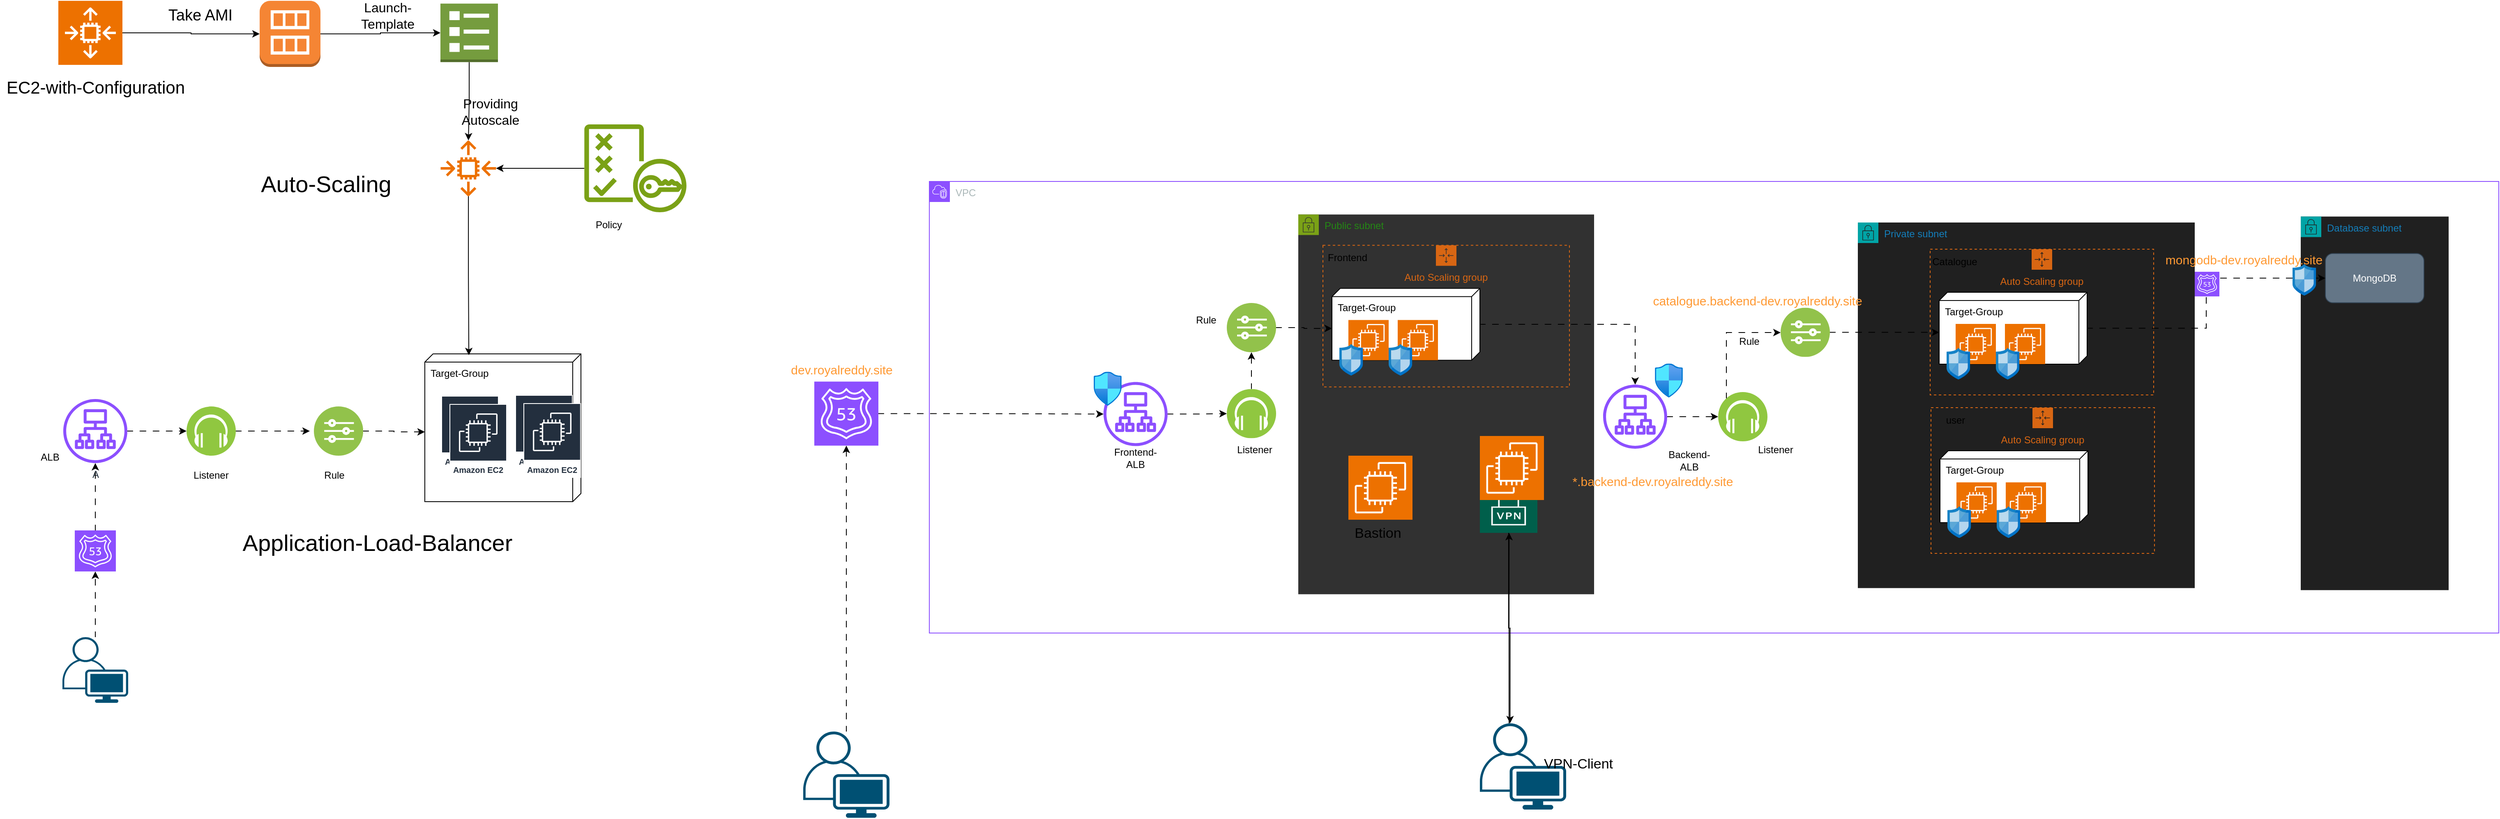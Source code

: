<mxfile version="26.0.4">
  <diagram name="Page-1" id="gJzNKClEKYODoCD2Kje8">
    <mxGraphModel dx="5260" dy="1597" grid="1" gridSize="10" guides="1" tooltips="1" connect="1" arrows="1" fold="1" page="1" pageScale="1" pageWidth="850" pageHeight="1100" math="0" shadow="0">
      <root>
        <mxCell id="0" />
        <mxCell id="1" parent="0" />
        <mxCell id="RL5C8ATkSytU0IPgAak6-1" value="VPC" style="points=[[0,0],[0.25,0],[0.5,0],[0.75,0],[1,0],[1,0.25],[1,0.5],[1,0.75],[1,1],[0.75,1],[0.5,1],[0.25,1],[0,1],[0,0.75],[0,0.5],[0,0.25]];outlineConnect=0;gradientColor=none;html=1;whiteSpace=wrap;fontSize=12;fontStyle=0;container=1;pointerEvents=0;collapsible=0;recursiveResize=0;shape=mxgraph.aws4.group;grIcon=mxgraph.aws4.group_vpc2;strokeColor=#8C4FFF;fillColor=default;verticalAlign=top;align=left;spacingLeft=30;fontColor=#AAB7B8;dashed=0;" parent="1" vertex="1">
          <mxGeometry x="100" y="270" width="1910" height="550" as="geometry" />
        </mxCell>
        <mxCell id="RL5C8ATkSytU0IPgAak6-2" value="Public subnet" style="points=[[0,0],[0.25,0],[0.5,0],[0.75,0],[1,0],[1,0.25],[1,0.5],[1,0.75],[1,1],[0.75,1],[0.5,1],[0.25,1],[0,1],[0,0.75],[0,0.5],[0,0.25]];outlineConnect=0;gradientColor=none;html=1;whiteSpace=wrap;fontSize=12;fontStyle=0;container=1;pointerEvents=0;collapsible=0;recursiveResize=0;shape=mxgraph.aws4.group;grIcon=mxgraph.aws4.group_security_group;grStroke=0;strokeColor=#7AA116;fillColor=#313131;verticalAlign=top;align=left;spacingLeft=30;fontColor=#248814;dashed=0;" parent="RL5C8ATkSytU0IPgAak6-1" vertex="1">
          <mxGeometry x="449" y="40.25" width="360" height="462.5" as="geometry" />
        </mxCell>
        <mxCell id="VMDJvc0MZG4Bwt0rEl05-6" value="Auto Scaling group" style="points=[[0,0],[0.25,0],[0.5,0],[0.75,0],[1,0],[1,0.25],[1,0.5],[1,0.75],[1,1],[0.75,1],[0.5,1],[0.25,1],[0,1],[0,0.75],[0,0.5],[0,0.25]];outlineConnect=0;gradientColor=none;html=1;whiteSpace=wrap;fontSize=12;fontStyle=0;container=1;pointerEvents=0;collapsible=0;recursiveResize=0;shape=mxgraph.aws4.groupCenter;grIcon=mxgraph.aws4.group_auto_scaling_group;grStroke=1;strokeColor=#D86613;fillColor=none;verticalAlign=top;align=center;fontColor=#D86613;dashed=1;spacingTop=25;" parent="RL5C8ATkSytU0IPgAak6-2" vertex="1">
          <mxGeometry x="30" y="37.5" width="300" height="172.5" as="geometry" />
        </mxCell>
        <mxCell id="VMDJvc0MZG4Bwt0rEl05-7" value="Target-Group" style="verticalAlign=top;align=left;shape=cube;size=10;direction=south;fontStyle=0;html=1;boundedLbl=1;spacingLeft=5;whiteSpace=wrap;" parent="VMDJvc0MZG4Bwt0rEl05-6" vertex="1">
          <mxGeometry x="11" y="52.5" width="180" height="87.5" as="geometry" />
        </mxCell>
        <mxCell id="VMDJvc0MZG4Bwt0rEl05-8" value="" style="sketch=0;points=[[0,0,0],[0.25,0,0],[0.5,0,0],[0.75,0,0],[1,0,0],[0,1,0],[0.25,1,0],[0.5,1,0],[0.75,1,0],[1,1,0],[0,0.25,0],[0,0.5,0],[0,0.75,0],[1,0.25,0],[1,0.5,0],[1,0.75,0]];outlineConnect=0;fontColor=#232F3E;fillColor=#ED7100;strokeColor=#ffffff;dashed=0;verticalLabelPosition=bottom;verticalAlign=top;align=center;html=1;fontSize=12;fontStyle=0;aspect=fixed;shape=mxgraph.aws4.resourceIcon;resIcon=mxgraph.aws4.ec2;" parent="VMDJvc0MZG4Bwt0rEl05-6" vertex="1">
          <mxGeometry x="31" y="91" width="49" height="49" as="geometry" />
        </mxCell>
        <mxCell id="VMDJvc0MZG4Bwt0rEl05-9" value="" style="sketch=0;points=[[0,0,0],[0.25,0,0],[0.5,0,0],[0.75,0,0],[1,0,0],[0,1,0],[0.25,1,0],[0.5,1,0],[0.75,1,0],[1,1,0],[0,0.25,0],[0,0.5,0],[0,0.75,0],[1,0.25,0],[1,0.5,0],[1,0.75,0]];outlineConnect=0;fontColor=#232F3E;fillColor=#ED7100;strokeColor=#ffffff;dashed=0;verticalLabelPosition=bottom;verticalAlign=top;align=center;html=1;fontSize=12;fontStyle=0;aspect=fixed;shape=mxgraph.aws4.resourceIcon;resIcon=mxgraph.aws4.ec2;" parent="VMDJvc0MZG4Bwt0rEl05-6" vertex="1">
          <mxGeometry x="91" y="91" width="49" height="49" as="geometry" />
        </mxCell>
        <mxCell id="VMDJvc0MZG4Bwt0rEl05-10" value="" style="image;sketch=0;aspect=fixed;html=1;points=[];align=center;fontSize=12;image=img/lib/mscae/Network_Security_Groups_Classic.svg;" parent="VMDJvc0MZG4Bwt0rEl05-6" vertex="1">
          <mxGeometry x="20" y="120" width="28.68" height="38.75" as="geometry" />
        </mxCell>
        <mxCell id="VMDJvc0MZG4Bwt0rEl05-11" value="" style="image;sketch=0;aspect=fixed;html=1;points=[];align=center;fontSize=12;image=img/lib/mscae/Network_Security_Groups_Classic.svg;" parent="VMDJvc0MZG4Bwt0rEl05-6" vertex="1">
          <mxGeometry x="80" y="120" width="28.68" height="38.75" as="geometry" />
        </mxCell>
        <mxCell id="VMDJvc0MZG4Bwt0rEl05-12" value="Frontend" style="text;html=1;align=center;verticalAlign=middle;whiteSpace=wrap;rounded=0;" parent="VMDJvc0MZG4Bwt0rEl05-6" vertex="1">
          <mxGeometry width="60" height="30" as="geometry" />
        </mxCell>
        <mxCell id="VMDJvc0MZG4Bwt0rEl05-42" value="" style="sketch=0;points=[[0,0,0],[0.25,0,0],[0.5,0,0],[0.75,0,0],[1,0,0],[0,1,0],[0.25,1,0],[0.5,1,0],[0.75,1,0],[1,1,0],[0,0.25,0],[0,0.5,0],[0,0.75,0],[1,0.25,0],[1,0.5,0],[1,0.75,0]];outlineConnect=0;fontColor=#232F3E;fillColor=#ED7100;strokeColor=#ffffff;dashed=0;verticalLabelPosition=bottom;verticalAlign=top;align=center;html=1;fontSize=12;fontStyle=0;aspect=fixed;shape=mxgraph.aws4.resourceIcon;resIcon=mxgraph.aws4.ec2;" parent="RL5C8ATkSytU0IPgAak6-2" vertex="1">
          <mxGeometry x="61" y="293.75" width="78" height="78" as="geometry" />
        </mxCell>
        <mxCell id="VMDJvc0MZG4Bwt0rEl05-43" value="&lt;font style=&quot;font-size: 17px;&quot;&gt;Bastion&lt;/font&gt;" style="text;html=1;align=center;verticalAlign=middle;whiteSpace=wrap;rounded=0;strokeWidth=7;" parent="RL5C8ATkSytU0IPgAak6-2" vertex="1">
          <mxGeometry x="67" y="373.75" width="60" height="30" as="geometry" />
        </mxCell>
        <mxCell id="VMDJvc0MZG4Bwt0rEl05-46" value="" style="sketch=0;pointerEvents=1;shadow=0;dashed=0;html=1;strokeColor=none;fillColor=#005F4B;labelPosition=center;verticalLabelPosition=bottom;verticalAlign=top;align=center;outlineConnect=0;shape=mxgraph.veeam2.vpn;" parent="RL5C8ATkSytU0IPgAak6-2" vertex="1">
          <mxGeometry x="221" y="329.75" width="70" height="58" as="geometry" />
        </mxCell>
        <mxCell id="VMDJvc0MZG4Bwt0rEl05-47" value="" style="sketch=0;points=[[0,0,0],[0.25,0,0],[0.5,0,0],[0.75,0,0],[1,0,0],[0,1,0],[0.25,1,0],[0.5,1,0],[0.75,1,0],[1,1,0],[0,0.25,0],[0,0.5,0],[0,0.75,0],[1,0.25,0],[1,0.5,0],[1,0.75,0]];outlineConnect=0;fontColor=#232F3E;fillColor=#ED7100;strokeColor=#ffffff;dashed=0;verticalLabelPosition=bottom;verticalAlign=top;align=center;html=1;fontSize=12;fontStyle=0;aspect=fixed;shape=mxgraph.aws4.resourceIcon;resIcon=mxgraph.aws4.ec2;" parent="RL5C8ATkSytU0IPgAak6-2" vertex="1">
          <mxGeometry x="221" y="269.75" width="78" height="78" as="geometry" />
        </mxCell>
        <mxCell id="RL5C8ATkSytU0IPgAak6-4" value="Database&amp;nbsp;&lt;span style=&quot;background-color: transparent; color: light-dark(rgb(20, 126, 186), rgb(69, 160, 212));&quot;&gt;subnet&lt;/span&gt;" style="points=[[0,0],[0.25,0],[0.5,0],[0.75,0],[1,0],[1,0.25],[1,0.5],[1,0.75],[1,1],[0.75,1],[0.5,1],[0.25,1],[0,1],[0,0.75],[0,0.5],[0,0.25]];outlineConnect=0;gradientColor=none;html=1;whiteSpace=wrap;fontSize=12;fontStyle=0;container=1;pointerEvents=0;collapsible=0;recursiveResize=0;shape=mxgraph.aws4.group;grIcon=mxgraph.aws4.group_security_group;grStroke=0;strokeColor=#00A4A6;fillColor=#202020;verticalAlign=top;align=left;spacingLeft=30;fontColor=#147EBA;dashed=0;" parent="RL5C8ATkSytU0IPgAak6-1" vertex="1">
          <mxGeometry x="1669" y="42.75" width="180" height="455" as="geometry" />
        </mxCell>
        <mxCell id="RL5C8ATkSytU0IPgAak6-9" value="MongoDB" style="rounded=1;whiteSpace=wrap;html=1;fillColor=#647687;strokeColor=#314354;fontColor=#ffffff;" parent="RL5C8ATkSytU0IPgAak6-4" vertex="1">
          <mxGeometry x="30" y="45" width="120" height="60" as="geometry" />
        </mxCell>
        <mxCell id="RL5C8ATkSytU0IPgAak6-3" value="Private subnet" style="points=[[0,0],[0.25,0],[0.5,0],[0.75,0],[1,0],[1,0.25],[1,0.5],[1,0.75],[1,1],[0.75,1],[0.5,1],[0.25,1],[0,1],[0,0.75],[0,0.5],[0,0.25]];outlineConnect=0;gradientColor=none;html=1;whiteSpace=wrap;fontSize=12;fontStyle=0;container=1;pointerEvents=0;collapsible=0;recursiveResize=0;shape=mxgraph.aws4.group;grIcon=mxgraph.aws4.group_security_group;grStroke=0;strokeColor=#00A4A6;fillColor=#202020;verticalAlign=top;align=left;spacingLeft=30;fontColor=#147EBA;dashed=0;" parent="RL5C8ATkSytU0IPgAak6-1" vertex="1">
          <mxGeometry x="1130" y="50" width="410" height="445.25" as="geometry" />
        </mxCell>
        <mxCell id="RL5C8ATkSytU0IPgAak6-34" value="Auto Scaling group" style="points=[[0,0],[0.25,0],[0.5,0],[0.75,0],[1,0],[1,0.25],[1,0.5],[1,0.75],[1,1],[0.75,1],[0.5,1],[0.25,1],[0,1],[0,0.75],[0,0.5],[0,0.25]];outlineConnect=0;gradientColor=none;html=1;whiteSpace=wrap;fontSize=12;fontStyle=0;container=1;pointerEvents=0;collapsible=0;recursiveResize=0;shape=mxgraph.aws4.groupCenter;grIcon=mxgraph.aws4.group_auto_scaling_group;grStroke=1;strokeColor=#D86613;fillColor=none;verticalAlign=top;align=center;fontColor=#D86613;dashed=1;spacingTop=25;" parent="RL5C8ATkSytU0IPgAak6-3" vertex="1">
          <mxGeometry x="88" y="32.5" width="272" height="177.5" as="geometry" />
        </mxCell>
        <mxCell id="HGCeehTIU_0JuU_gGq3r-23" value="Target-Group" style="verticalAlign=top;align=left;shape=cube;size=10;direction=south;fontStyle=0;html=1;boundedLbl=1;spacingLeft=5;whiteSpace=wrap;" parent="RL5C8ATkSytU0IPgAak6-34" vertex="1">
          <mxGeometry x="11" y="52.5" width="180" height="87.5" as="geometry" />
        </mxCell>
        <mxCell id="HGCeehTIU_0JuU_gGq3r-26" value="" style="sketch=0;points=[[0,0,0],[0.25,0,0],[0.5,0,0],[0.75,0,0],[1,0,0],[0,1,0],[0.25,1,0],[0.5,1,0],[0.75,1,0],[1,1,0],[0,0.25,0],[0,0.5,0],[0,0.75,0],[1,0.25,0],[1,0.5,0],[1,0.75,0]];outlineConnect=0;fontColor=#232F3E;fillColor=#ED7100;strokeColor=#ffffff;dashed=0;verticalLabelPosition=bottom;verticalAlign=top;align=center;html=1;fontSize=12;fontStyle=0;aspect=fixed;shape=mxgraph.aws4.resourceIcon;resIcon=mxgraph.aws4.ec2;" parent="RL5C8ATkSytU0IPgAak6-34" vertex="1">
          <mxGeometry x="31" y="91" width="49" height="49" as="geometry" />
        </mxCell>
        <mxCell id="HGCeehTIU_0JuU_gGq3r-27" value="" style="sketch=0;points=[[0,0,0],[0.25,0,0],[0.5,0,0],[0.75,0,0],[1,0,0],[0,1,0],[0.25,1,0],[0.5,1,0],[0.75,1,0],[1,1,0],[0,0.25,0],[0,0.5,0],[0,0.75,0],[1,0.25,0],[1,0.5,0],[1,0.75,0]];outlineConnect=0;fontColor=#232F3E;fillColor=#ED7100;strokeColor=#ffffff;dashed=0;verticalLabelPosition=bottom;verticalAlign=top;align=center;html=1;fontSize=12;fontStyle=0;aspect=fixed;shape=mxgraph.aws4.resourceIcon;resIcon=mxgraph.aws4.ec2;" parent="RL5C8ATkSytU0IPgAak6-34" vertex="1">
          <mxGeometry x="91" y="91" width="49" height="49" as="geometry" />
        </mxCell>
        <mxCell id="HGCeehTIU_0JuU_gGq3r-37" value="" style="image;sketch=0;aspect=fixed;html=1;points=[];align=center;fontSize=12;image=img/lib/mscae/Network_Security_Groups_Classic.svg;" parent="RL5C8ATkSytU0IPgAak6-34" vertex="1">
          <mxGeometry x="20" y="120" width="28.68" height="38.75" as="geometry" />
        </mxCell>
        <mxCell id="HGCeehTIU_0JuU_gGq3r-38" value="" style="image;sketch=0;aspect=fixed;html=1;points=[];align=center;fontSize=12;image=img/lib/mscae/Network_Security_Groups_Classic.svg;" parent="RL5C8ATkSytU0IPgAak6-34" vertex="1">
          <mxGeometry x="80" y="120" width="28.68" height="38.75" as="geometry" />
        </mxCell>
        <mxCell id="VMDJvc0MZG4Bwt0rEl05-1" value="Catalogue" style="text;html=1;align=center;verticalAlign=middle;whiteSpace=wrap;rounded=0;" parent="RL5C8ATkSytU0IPgAak6-34" vertex="1">
          <mxGeometry width="60" height="30" as="geometry" />
        </mxCell>
        <mxCell id="HGCeehTIU_0JuU_gGq3r-28" value="" style="image;aspect=fixed;perimeter=ellipsePerimeter;html=1;align=center;shadow=0;dashed=0;fontColor=#4277BB;labelBackgroundColor=default;fontSize=12;spacingTop=3;image=img/lib/ibm/vpc/Rules.svg;" parent="RL5C8ATkSytU0IPgAak6-3" vertex="1">
          <mxGeometry x="-94" y="103.75" width="60" height="60" as="geometry" />
        </mxCell>
        <mxCell id="HGCeehTIU_0JuU_gGq3r-32" value="Rule" style="text;html=1;align=center;verticalAlign=middle;whiteSpace=wrap;rounded=0;" parent="RL5C8ATkSytU0IPgAak6-3" vertex="1">
          <mxGeometry x="-161.75" y="129.75" width="60" height="30" as="geometry" />
        </mxCell>
        <mxCell id="HGCeehTIU_0JuU_gGq3r-36" style="edgeStyle=orthogonalEdgeStyle;rounded=0;orthogonalLoop=1;jettySize=auto;html=1;entryX=0;entryY=0;entryDx=48.75;entryDy=180;entryPerimeter=0;flowAnimation=1;" parent="RL5C8ATkSytU0IPgAak6-3" source="HGCeehTIU_0JuU_gGq3r-28" target="HGCeehTIU_0JuU_gGq3r-23" edge="1">
          <mxGeometry relative="1" as="geometry">
            <mxPoint x="-19" y="133.75" as="targetPoint" />
          </mxGeometry>
        </mxCell>
        <mxCell id="VMDJvc0MZG4Bwt0rEl05-2" value="Backend-ALB" style="text;html=1;align=center;verticalAlign=middle;whiteSpace=wrap;rounded=0;" parent="RL5C8ATkSytU0IPgAak6-3" vertex="1">
          <mxGeometry x="-235" y="275" width="60" height="30" as="geometry" />
        </mxCell>
        <mxCell id="VMDJvc0MZG4Bwt0rEl05-3" value="&lt;font style=&quot;font-size: 15px; color: rgb(255, 153, 51);&quot;&gt;*.backend-dev.royalreddy.site&lt;/font&gt;" style="text;html=1;align=center;verticalAlign=middle;whiteSpace=wrap;rounded=0;strokeWidth=4;" parent="RL5C8ATkSytU0IPgAak6-3" vertex="1">
          <mxGeometry x="-353.25" y="300" width="206.5" height="30" as="geometry" />
        </mxCell>
        <mxCell id="VMDJvc0MZG4Bwt0rEl05-4" value="&lt;font style=&quot;font-size: 15px; color: rgb(255, 153, 51);&quot;&gt;catalogue.backend-dev.royalreddy.site&lt;/font&gt;" style="text;html=1;align=center;verticalAlign=middle;whiteSpace=wrap;rounded=0;strokeWidth=4;" parent="RL5C8ATkSytU0IPgAak6-3" vertex="1">
          <mxGeometry x="-272" y="79.75" width="300" height="30" as="geometry" />
        </mxCell>
        <mxCell id="HGCeehTIU_0JuU_gGq3r-40" style="edgeStyle=orthogonalEdgeStyle;rounded=0;orthogonalLoop=1;jettySize=auto;html=1;entryX=0;entryY=0.5;entryDx=0;entryDy=0;flowAnimation=1;" parent="RL5C8ATkSytU0IPgAak6-1" source="HGCeehTIU_0JuU_gGq3r-23" target="RL5C8ATkSytU0IPgAak6-9" edge="1">
          <mxGeometry relative="1" as="geometry" />
        </mxCell>
        <mxCell id="HGCeehTIU_0JuU_gGq3r-41" value="" style="image;sketch=0;aspect=fixed;html=1;points=[];align=center;fontSize=12;image=img/lib/mscae/Network_Security_Groups_Classic.svg;" parent="RL5C8ATkSytU0IPgAak6-1" vertex="1">
          <mxGeometry x="1659" y="100.25" width="28.68" height="38.75" as="geometry" />
        </mxCell>
        <mxCell id="VMDJvc0MZG4Bwt0rEl05-19" style="edgeStyle=orthogonalEdgeStyle;rounded=0;orthogonalLoop=1;jettySize=auto;html=1;flowAnimation=1;" parent="RL5C8ATkSytU0IPgAak6-1" source="VMDJvc0MZG4Bwt0rEl05-20" target="VMDJvc0MZG4Bwt0rEl05-21" edge="1">
          <mxGeometry relative="1" as="geometry" />
        </mxCell>
        <mxCell id="VMDJvc0MZG4Bwt0rEl05-20" value="" style="image;aspect=fixed;perimeter=ellipsePerimeter;html=1;align=center;shadow=0;dashed=0;fontColor=#4277BB;labelBackgroundColor=default;fontSize=12;spacingTop=3;image=img/lib/ibm/blockchain/event_listener.svg;" parent="RL5C8ATkSytU0IPgAak6-1" vertex="1">
          <mxGeometry x="362" y="252.75" width="60" height="60" as="geometry" />
        </mxCell>
        <mxCell id="VMDJvc0MZG4Bwt0rEl05-21" value="" style="image;aspect=fixed;perimeter=ellipsePerimeter;html=1;align=center;shadow=0;dashed=0;fontColor=#4277BB;labelBackgroundColor=default;fontSize=12;spacingTop=3;image=img/lib/ibm/vpc/Rules.svg;" parent="RL5C8ATkSytU0IPgAak6-1" vertex="1">
          <mxGeometry x="362" y="148" width="60" height="60" as="geometry" />
        </mxCell>
        <mxCell id="VMDJvc0MZG4Bwt0rEl05-22" value="Listener" style="text;html=1;align=center;verticalAlign=middle;whiteSpace=wrap;rounded=0;" parent="RL5C8ATkSytU0IPgAak6-1" vertex="1">
          <mxGeometry x="366" y="311.75" width="60" height="30" as="geometry" />
        </mxCell>
        <mxCell id="VMDJvc0MZG4Bwt0rEl05-23" value="Rule" style="text;html=1;align=center;verticalAlign=middle;whiteSpace=wrap;rounded=0;" parent="RL5C8ATkSytU0IPgAak6-1" vertex="1">
          <mxGeometry x="307" y="154" width="60" height="30" as="geometry" />
        </mxCell>
        <mxCell id="VMDJvc0MZG4Bwt0rEl05-24" style="edgeStyle=orthogonalEdgeStyle;rounded=0;orthogonalLoop=1;jettySize=auto;html=1;entryX=0;entryY=0.5;entryDx=0;entryDy=0;flowAnimation=1;" parent="RL5C8ATkSytU0IPgAak6-1" source="VMDJvc0MZG4Bwt0rEl05-25" target="VMDJvc0MZG4Bwt0rEl05-20" edge="1">
          <mxGeometry relative="1" as="geometry" />
        </mxCell>
        <mxCell id="VMDJvc0MZG4Bwt0rEl05-25" value="" style="sketch=0;outlineConnect=0;fontColor=#232F3E;gradientColor=none;fillColor=#8C4FFF;strokeColor=none;dashed=0;verticalLabelPosition=bottom;verticalAlign=top;align=center;html=1;fontSize=12;fontStyle=0;aspect=fixed;pointerEvents=1;shape=mxgraph.aws4.application_load_balancer;" parent="RL5C8ATkSytU0IPgAak6-1" vertex="1">
          <mxGeometry x="212" y="244.25" width="78" height="78" as="geometry" />
        </mxCell>
        <mxCell id="VMDJvc0MZG4Bwt0rEl05-26" value="Frontend-ALB" style="text;html=1;align=center;verticalAlign=middle;whiteSpace=wrap;rounded=0;" parent="RL5C8ATkSytU0IPgAak6-1" vertex="1">
          <mxGeometry x="221" y="322.25" width="60" height="30" as="geometry" />
        </mxCell>
        <mxCell id="VMDJvc0MZG4Bwt0rEl05-27" style="edgeStyle=orthogonalEdgeStyle;rounded=0;orthogonalLoop=1;jettySize=auto;html=1;entryX=0;entryY=0;entryDx=48.75;entryDy=180;entryPerimeter=0;flowAnimation=1;" parent="RL5C8ATkSytU0IPgAak6-1" source="VMDJvc0MZG4Bwt0rEl05-21" target="VMDJvc0MZG4Bwt0rEl05-7" edge="1">
          <mxGeometry relative="1" as="geometry" />
        </mxCell>
        <mxCell id="VMDJvc0MZG4Bwt0rEl05-28" style="edgeStyle=orthogonalEdgeStyle;rounded=0;orthogonalLoop=1;jettySize=auto;html=1;flowAnimation=1;" parent="RL5C8ATkSytU0IPgAak6-1" source="VMDJvc0MZG4Bwt0rEl05-7" target="RL5C8ATkSytU0IPgAak6-5" edge="1">
          <mxGeometry relative="1" as="geometry" />
        </mxCell>
        <mxCell id="VMDJvc0MZG4Bwt0rEl05-34" value="" style="image;aspect=fixed;html=1;points=[];align=center;fontSize=12;image=img/lib/azure2/networking/Network_Security_Groups.svg;" parent="RL5C8ATkSytU0IPgAak6-1" vertex="1">
          <mxGeometry x="883" y="221.71" width="34" height="41.29" as="geometry" />
        </mxCell>
        <mxCell id="VMDJvc0MZG4Bwt0rEl05-41" value="" style="image;aspect=fixed;html=1;points=[];align=center;fontSize=12;image=img/lib/azure2/networking/Network_Security_Groups.svg;" parent="RL5C8ATkSytU0IPgAak6-1" vertex="1">
          <mxGeometry x="200" y="231.71" width="34" height="41.29" as="geometry" />
        </mxCell>
        <mxCell id="RL5C8ATkSytU0IPgAak6-5" value="" style="sketch=0;outlineConnect=0;fontColor=#232F3E;gradientColor=none;fillColor=#8C4FFF;strokeColor=none;dashed=0;verticalLabelPosition=bottom;verticalAlign=top;align=center;html=1;fontSize=12;fontStyle=0;aspect=fixed;pointerEvents=1;shape=mxgraph.aws4.application_load_balancer;" parent="RL5C8ATkSytU0IPgAak6-1" vertex="1">
          <mxGeometry x="820" y="247.5" width="78" height="78" as="geometry" />
        </mxCell>
        <mxCell id="HGCeehTIU_0JuU_gGq3r-39" style="edgeStyle=orthogonalEdgeStyle;rounded=0;orthogonalLoop=1;jettySize=auto;html=1;entryX=0;entryY=0.5;entryDx=0;entryDy=0;flowAnimation=1;" parent="RL5C8ATkSytU0IPgAak6-1" source="RL5C8ATkSytU0IPgAak6-5" target="HGCeehTIU_0JuU_gGq3r-30" edge="1">
          <mxGeometry relative="1" as="geometry" />
        </mxCell>
        <mxCell id="HGCeehTIU_0JuU_gGq3r-30" value="" style="image;aspect=fixed;perimeter=ellipsePerimeter;html=1;align=center;shadow=0;dashed=0;fontColor=#4277BB;labelBackgroundColor=default;fontSize=12;spacingTop=3;image=img/lib/ibm/blockchain/event_listener.svg;" parent="RL5C8ATkSytU0IPgAak6-1" vertex="1">
          <mxGeometry x="960" y="256.5" width="60" height="60" as="geometry" />
        </mxCell>
        <mxCell id="HGCeehTIU_0JuU_gGq3r-35" style="edgeStyle=orthogonalEdgeStyle;rounded=0;orthogonalLoop=1;jettySize=auto;html=1;flowAnimation=1;" parent="RL5C8ATkSytU0IPgAak6-1" source="HGCeehTIU_0JuU_gGq3r-30" target="HGCeehTIU_0JuU_gGq3r-28" edge="1">
          <mxGeometry relative="1" as="geometry">
            <Array as="points">
              <mxPoint x="970" y="184" />
            </Array>
          </mxGeometry>
        </mxCell>
        <mxCell id="HGCeehTIU_0JuU_gGq3r-31" value="Listener" style="text;html=1;align=center;verticalAlign=middle;whiteSpace=wrap;rounded=0;" parent="RL5C8ATkSytU0IPgAak6-1" vertex="1">
          <mxGeometry x="1000" y="311.75" width="60" height="30" as="geometry" />
        </mxCell>
        <mxCell id="VMDJvc0MZG4Bwt0rEl05-54" value="" style="sketch=0;points=[[0,0,0],[0.25,0,0],[0.5,0,0],[0.75,0,0],[1,0,0],[0,1,0],[0.25,1,0],[0.5,1,0],[0.75,1,0],[1,1,0],[0,0.25,0],[0,0.5,0],[0,0.75,0],[1,0.25,0],[1,0.5,0],[1,0.75,0]];outlineConnect=0;fontColor=#232F3E;fillColor=#8C4FFF;strokeColor=#ffffff;dashed=0;verticalLabelPosition=bottom;verticalAlign=top;align=center;html=1;fontSize=12;fontStyle=0;aspect=fixed;shape=mxgraph.aws4.resourceIcon;resIcon=mxgraph.aws4.route_53;" parent="RL5C8ATkSytU0IPgAak6-1" vertex="1">
          <mxGeometry x="1540" y="110" width="30" height="30" as="geometry" />
        </mxCell>
        <mxCell id="VMDJvc0MZG4Bwt0rEl05-55" value="&lt;font style=&quot;font-size: 15px; color: rgb(255, 153, 51);&quot;&gt;mongodb-dev.royalreddy.site&lt;/font&gt;" style="text;html=1;align=center;verticalAlign=middle;whiteSpace=wrap;rounded=0;strokeWidth=4;" parent="RL5C8ATkSytU0IPgAak6-1" vertex="1">
          <mxGeometry x="1450" y="80" width="300" height="30" as="geometry" />
        </mxCell>
        <mxCell id="RL5C8ATkSytU0IPgAak6-38" style="edgeStyle=orthogonalEdgeStyle;rounded=0;orthogonalLoop=1;jettySize=auto;html=1;entryX=0;entryY=0.5;entryDx=0;entryDy=0;flowAnimation=1;" parent="1" source="RL5C8ATkSytU0IPgAak6-35" target="RL5C8ATkSytU0IPgAak6-37" edge="1">
          <mxGeometry relative="1" as="geometry" />
        </mxCell>
        <mxCell id="RL5C8ATkSytU0IPgAak6-35" value="A" style="sketch=0;outlineConnect=0;fontColor=#232F3E;gradientColor=none;fillColor=#8C4FFF;strokeColor=none;dashed=0;verticalLabelPosition=bottom;verticalAlign=top;align=center;html=1;fontSize=12;fontStyle=0;aspect=fixed;pointerEvents=1;shape=mxgraph.aws4.application_load_balancer;" parent="1" vertex="1">
          <mxGeometry x="-954" y="535" width="78" height="78" as="geometry" />
        </mxCell>
        <mxCell id="RL5C8ATkSytU0IPgAak6-36" value="" style="image;aspect=fixed;perimeter=ellipsePerimeter;html=1;align=center;shadow=0;dashed=0;fontColor=#4277BB;labelBackgroundColor=default;fontSize=12;spacingTop=3;image=img/lib/ibm/vpc/Rules.svg;" parent="1" vertex="1">
          <mxGeometry x="-649" y="544" width="60" height="60" as="geometry" />
        </mxCell>
        <mxCell id="RL5C8ATkSytU0IPgAak6-39" style="edgeStyle=orthogonalEdgeStyle;rounded=0;orthogonalLoop=1;jettySize=auto;html=1;flowAnimation=1;" parent="1" source="RL5C8ATkSytU0IPgAak6-37" edge="1">
          <mxGeometry relative="1" as="geometry">
            <mxPoint x="-654" y="574" as="targetPoint" />
          </mxGeometry>
        </mxCell>
        <mxCell id="RL5C8ATkSytU0IPgAak6-37" value="" style="image;aspect=fixed;perimeter=ellipsePerimeter;html=1;align=center;shadow=0;dashed=0;fontColor=#4277BB;labelBackgroundColor=default;fontSize=12;spacingTop=3;image=img/lib/ibm/blockchain/event_listener.svg;" parent="1" vertex="1">
          <mxGeometry x="-804" y="544" width="60" height="60" as="geometry" />
        </mxCell>
        <mxCell id="RL5C8ATkSytU0IPgAak6-40" value="Target-Group" style="verticalAlign=top;align=left;shape=cube;size=10;direction=south;fontStyle=0;html=1;boundedLbl=1;spacingLeft=5;whiteSpace=wrap;" parent="1" vertex="1">
          <mxGeometry x="-514" y="480" width="190" height="180" as="geometry" />
        </mxCell>
        <mxCell id="RL5C8ATkSytU0IPgAak6-42" value="Amazon EC2" style="sketch=0;outlineConnect=0;fontColor=#232F3E;gradientColor=none;strokeColor=#ffffff;fillColor=#232F3E;dashed=0;verticalLabelPosition=middle;verticalAlign=bottom;align=center;html=1;whiteSpace=wrap;fontSize=10;fontStyle=1;spacing=3;shape=mxgraph.aws4.productIcon;prIcon=mxgraph.aws4.ec2;" parent="1" vertex="1">
          <mxGeometry x="-494" y="531" width="70" height="90" as="geometry" />
        </mxCell>
        <mxCell id="RL5C8ATkSytU0IPgAak6-43" value="Amazon EC2" style="sketch=0;outlineConnect=0;fontColor=#232F3E;gradientColor=none;strokeColor=#ffffff;fillColor=#232F3E;dashed=0;verticalLabelPosition=middle;verticalAlign=bottom;align=center;html=1;whiteSpace=wrap;fontSize=10;fontStyle=1;spacing=3;shape=mxgraph.aws4.productIcon;prIcon=mxgraph.aws4.ec2;" parent="1" vertex="1">
          <mxGeometry x="-404" y="530" width="70" height="91" as="geometry" />
        </mxCell>
        <mxCell id="RL5C8ATkSytU0IPgAak6-44" style="edgeStyle=orthogonalEdgeStyle;rounded=0;orthogonalLoop=1;jettySize=auto;html=1;entryX=0;entryY=0;entryDx=95;entryDy=190;entryPerimeter=0;flowAnimation=1;" parent="1" source="RL5C8ATkSytU0IPgAak6-36" target="RL5C8ATkSytU0IPgAak6-40" edge="1">
          <mxGeometry relative="1" as="geometry" />
        </mxCell>
        <mxCell id="RL5C8ATkSytU0IPgAak6-45" value="ALB" style="text;html=1;align=center;verticalAlign=middle;whiteSpace=wrap;rounded=0;" parent="1" vertex="1">
          <mxGeometry x="-1000" y="591" width="60" height="30" as="geometry" />
        </mxCell>
        <mxCell id="RL5C8ATkSytU0IPgAak6-46" value="Listener" style="text;html=1;align=center;verticalAlign=middle;whiteSpace=wrap;rounded=0;" parent="1" vertex="1">
          <mxGeometry x="-804" y="613" width="60" height="30" as="geometry" />
        </mxCell>
        <mxCell id="RL5C8ATkSytU0IPgAak6-47" value="Rule" style="text;html=1;align=center;verticalAlign=middle;whiteSpace=wrap;rounded=0;" parent="1" vertex="1">
          <mxGeometry x="-654" y="613" width="60" height="30" as="geometry" />
        </mxCell>
        <mxCell id="RL5C8ATkSytU0IPgAak6-48" value="" style="points=[[0.35,0,0],[0.98,0.51,0],[1,0.71,0],[0.67,1,0],[0,0.795,0],[0,0.65,0]];verticalLabelPosition=bottom;sketch=0;html=1;verticalAlign=top;aspect=fixed;align=center;pointerEvents=1;shape=mxgraph.cisco19.user;fillColor=#005073;strokeColor=none;" parent="1" vertex="1">
          <mxGeometry x="-955" y="825" width="80" height="80" as="geometry" />
        </mxCell>
        <mxCell id="RL5C8ATkSytU0IPgAak6-51" style="edgeStyle=orthogonalEdgeStyle;rounded=0;orthogonalLoop=1;jettySize=auto;html=1;flowAnimation=1;" parent="1" source="RL5C8ATkSytU0IPgAak6-49" target="RL5C8ATkSytU0IPgAak6-35" edge="1">
          <mxGeometry relative="1" as="geometry" />
        </mxCell>
        <mxCell id="RL5C8ATkSytU0IPgAak6-49" value="" style="sketch=0;points=[[0,0,0],[0.25,0,0],[0.5,0,0],[0.75,0,0],[1,0,0],[0,1,0],[0.25,1,0],[0.5,1,0],[0.75,1,0],[1,1,0],[0,0.25,0],[0,0.5,0],[0,0.75,0],[1,0.25,0],[1,0.5,0],[1,0.75,0]];outlineConnect=0;fontColor=#232F3E;fillColor=#8C4FFF;strokeColor=#ffffff;dashed=0;verticalLabelPosition=bottom;verticalAlign=top;align=center;html=1;fontSize=12;fontStyle=0;aspect=fixed;shape=mxgraph.aws4.resourceIcon;resIcon=mxgraph.aws4.route_53;" parent="1" vertex="1">
          <mxGeometry x="-940" y="695" width="50" height="50" as="geometry" />
        </mxCell>
        <mxCell id="RL5C8ATkSytU0IPgAak6-50" style="edgeStyle=orthogonalEdgeStyle;rounded=0;orthogonalLoop=1;jettySize=auto;html=1;entryX=0.5;entryY=1;entryDx=0;entryDy=0;entryPerimeter=0;flowAnimation=1;" parent="1" source="RL5C8ATkSytU0IPgAak6-48" target="RL5C8ATkSytU0IPgAak6-49" edge="1">
          <mxGeometry relative="1" as="geometry" />
        </mxCell>
        <mxCell id="HGCeehTIU_0JuU_gGq3r-5" style="edgeStyle=orthogonalEdgeStyle;rounded=0;orthogonalLoop=1;jettySize=auto;html=1;" parent="1" source="HGCeehTIU_0JuU_gGq3r-1" target="HGCeehTIU_0JuU_gGq3r-3" edge="1">
          <mxGeometry relative="1" as="geometry" />
        </mxCell>
        <mxCell id="HGCeehTIU_0JuU_gGq3r-1" value="" style="sketch=0;points=[[0,0,0],[0.25,0,0],[0.5,0,0],[0.75,0,0],[1,0,0],[0,1,0],[0.25,1,0],[0.5,1,0],[0.75,1,0],[1,1,0],[0,0.25,0],[0,0.5,0],[0,0.75,0],[1,0.25,0],[1,0.5,0],[1,0.75,0]];outlineConnect=0;fontColor=#232F3E;fillColor=#ED7100;strokeColor=#ffffff;dashed=0;verticalLabelPosition=bottom;verticalAlign=top;align=center;html=1;fontSize=12;fontStyle=0;aspect=fixed;shape=mxgraph.aws4.resourceIcon;resIcon=mxgraph.aws4.auto_scaling2;" parent="1" vertex="1">
          <mxGeometry x="-960" y="50" width="78" height="78" as="geometry" />
        </mxCell>
        <mxCell id="HGCeehTIU_0JuU_gGq3r-3" value="" style="outlineConnect=0;dashed=0;verticalLabelPosition=bottom;verticalAlign=top;align=center;html=1;shape=mxgraph.aws3.ami;fillColor=#F58534;gradientColor=none;" parent="1" vertex="1">
          <mxGeometry x="-715" y="50" width="74" height="80.5" as="geometry" />
        </mxCell>
        <mxCell id="HGCeehTIU_0JuU_gGq3r-4" value="&lt;font style=&quot;font-size: 21px;&quot;&gt;EC2-with-Configuration&lt;/font&gt;" style="text;html=1;align=center;verticalAlign=middle;whiteSpace=wrap;rounded=0;" parent="1" vertex="1">
          <mxGeometry x="-1030.5" y="140" width="231" height="30" as="geometry" />
        </mxCell>
        <mxCell id="HGCeehTIU_0JuU_gGq3r-6" value="&lt;font style=&quot;font-size: 19px;&quot;&gt;Take AMI&lt;/font&gt;" style="text;html=1;align=center;verticalAlign=middle;whiteSpace=wrap;rounded=0;" parent="1" vertex="1">
          <mxGeometry x="-850" y="53.38" width="126" height="30" as="geometry" />
        </mxCell>
        <mxCell id="HGCeehTIU_0JuU_gGq3r-11" style="edgeStyle=orthogonalEdgeStyle;rounded=0;orthogonalLoop=1;jettySize=auto;html=1;" parent="1" source="HGCeehTIU_0JuU_gGq3r-7" target="HGCeehTIU_0JuU_gGq3r-10" edge="1">
          <mxGeometry relative="1" as="geometry" />
        </mxCell>
        <mxCell id="HGCeehTIU_0JuU_gGq3r-7" value="" style="outlineConnect=0;dashed=0;verticalLabelPosition=bottom;verticalAlign=top;align=center;html=1;shape=mxgraph.aws3.template;fillColor=#759C3E;gradientColor=none;" parent="1" vertex="1">
          <mxGeometry x="-495" y="53.38" width="70" height="71.25" as="geometry" />
        </mxCell>
        <mxCell id="HGCeehTIU_0JuU_gGq3r-9" style="edgeStyle=orthogonalEdgeStyle;rounded=0;orthogonalLoop=1;jettySize=auto;html=1;entryX=0;entryY=0.5;entryDx=0;entryDy=0;entryPerimeter=0;" parent="1" source="HGCeehTIU_0JuU_gGq3r-3" target="HGCeehTIU_0JuU_gGq3r-7" edge="1">
          <mxGeometry relative="1" as="geometry" />
        </mxCell>
        <mxCell id="HGCeehTIU_0JuU_gGq3r-10" value="" style="sketch=0;outlineConnect=0;fontColor=#232F3E;gradientColor=none;fillColor=#ED7100;strokeColor=none;dashed=0;verticalLabelPosition=bottom;verticalAlign=top;align=center;html=1;fontSize=12;fontStyle=0;aspect=fixed;pointerEvents=1;shape=mxgraph.aws4.auto_scaling2;" parent="1" vertex="1">
          <mxGeometry x="-495" y="220" width="68" height="68" as="geometry" />
        </mxCell>
        <mxCell id="HGCeehTIU_0JuU_gGq3r-17" style="edgeStyle=orthogonalEdgeStyle;rounded=0;orthogonalLoop=1;jettySize=auto;html=1;" parent="1" source="HGCeehTIU_0JuU_gGq3r-12" target="HGCeehTIU_0JuU_gGq3r-10" edge="1">
          <mxGeometry relative="1" as="geometry" />
        </mxCell>
        <mxCell id="HGCeehTIU_0JuU_gGq3r-12" value="" style="sketch=0;outlineConnect=0;fontColor=#232F3E;gradientColor=none;fillColor=#7AA116;strokeColor=none;dashed=0;verticalLabelPosition=bottom;verticalAlign=top;align=center;html=1;fontSize=12;fontStyle=0;aspect=fixed;pointerEvents=1;shape=mxgraph.aws4.policy;" parent="1" vertex="1">
          <mxGeometry x="-320" y="200.5" width="124.57" height="107" as="geometry" />
        </mxCell>
        <mxCell id="HGCeehTIU_0JuU_gGq3r-14" value="&lt;font style=&quot;font-size: 16px;&quot;&gt;Launch-Template&lt;/font&gt;" style="text;html=1;align=center;verticalAlign=middle;whiteSpace=wrap;rounded=0;" parent="1" vertex="1">
          <mxGeometry x="-589" y="53.38" width="60" height="30" as="geometry" />
        </mxCell>
        <mxCell id="HGCeehTIU_0JuU_gGq3r-16" value="&lt;font style=&quot;font-size: 16px;&quot;&gt;Providing Autoscale&lt;/font&gt;" style="text;html=1;align=center;verticalAlign=middle;whiteSpace=wrap;rounded=0;" parent="1" vertex="1">
          <mxGeometry x="-464" y="170" width="60" height="30" as="geometry" />
        </mxCell>
        <mxCell id="HGCeehTIU_0JuU_gGq3r-18" value="Policy" style="text;html=1;align=center;verticalAlign=middle;whiteSpace=wrap;rounded=0;" parent="1" vertex="1">
          <mxGeometry x="-320" y="307.5" width="60" height="30" as="geometry" />
        </mxCell>
        <mxCell id="HGCeehTIU_0JuU_gGq3r-19" style="edgeStyle=orthogonalEdgeStyle;rounded=0;orthogonalLoop=1;jettySize=auto;html=1;entryX=0.009;entryY=0.718;entryDx=0;entryDy=0;entryPerimeter=0;" parent="1" source="HGCeehTIU_0JuU_gGq3r-10" target="RL5C8ATkSytU0IPgAak6-40" edge="1">
          <mxGeometry relative="1" as="geometry" />
        </mxCell>
        <mxCell id="HGCeehTIU_0JuU_gGq3r-20" value="&lt;font style=&quot;font-size: 28px;&quot;&gt;Auto-Scaling&lt;/font&gt;" style="text;html=1;align=center;verticalAlign=middle;whiteSpace=wrap;rounded=0;strokeWidth=7;" parent="1" vertex="1">
          <mxGeometry x="-724" y="258" width="180" height="30" as="geometry" />
        </mxCell>
        <mxCell id="HGCeehTIU_0JuU_gGq3r-21" value="&lt;font style=&quot;font-size: 28px;&quot;&gt;Application-Load-Balancer&lt;/font&gt;" style="text;html=1;align=center;verticalAlign=middle;whiteSpace=wrap;rounded=0;strokeWidth=7;" parent="1" vertex="1">
          <mxGeometry x="-804" y="695" width="465" height="30" as="geometry" />
        </mxCell>
        <mxCell id="HGCeehTIU_0JuU_gGq3r-24" value="Amazon EC2" style="sketch=0;outlineConnect=0;fontColor=#232F3E;gradientColor=none;strokeColor=#ffffff;fillColor=#232F3E;dashed=0;verticalLabelPosition=middle;verticalAlign=bottom;align=center;html=1;whiteSpace=wrap;fontSize=10;fontStyle=1;spacing=3;shape=mxgraph.aws4.productIcon;prIcon=mxgraph.aws4.ec2;" parent="1" vertex="1">
          <mxGeometry x="-484" y="541" width="70" height="90" as="geometry" />
        </mxCell>
        <mxCell id="HGCeehTIU_0JuU_gGq3r-25" value="Amazon EC2" style="sketch=0;outlineConnect=0;fontColor=#232F3E;gradientColor=none;strokeColor=#ffffff;fillColor=#232F3E;dashed=0;verticalLabelPosition=middle;verticalAlign=bottom;align=center;html=1;whiteSpace=wrap;fontSize=10;fontStyle=1;spacing=3;shape=mxgraph.aws4.productIcon;prIcon=mxgraph.aws4.ec2;" parent="1" vertex="1">
          <mxGeometry x="-394" y="540" width="70" height="91" as="geometry" />
        </mxCell>
        <mxCell id="VMDJvc0MZG4Bwt0rEl05-35" value="" style="sketch=0;points=[[0,0,0],[0.25,0,0],[0.5,0,0],[0.75,0,0],[1,0,0],[0,1,0],[0.25,1,0],[0.5,1,0],[0.75,1,0],[1,1,0],[0,0.25,0],[0,0.5,0],[0,0.75,0],[1,0.25,0],[1,0.5,0],[1,0.75,0]];outlineConnect=0;fontColor=#232F3E;fillColor=#8C4FFF;strokeColor=#ffffff;dashed=0;verticalLabelPosition=bottom;verticalAlign=top;align=center;html=1;fontSize=12;fontStyle=0;aspect=fixed;shape=mxgraph.aws4.resourceIcon;resIcon=mxgraph.aws4.route_53;" parent="1" vertex="1">
          <mxGeometry x="-40" y="513.75" width="78" height="78" as="geometry" />
        </mxCell>
        <mxCell id="VMDJvc0MZG4Bwt0rEl05-36" style="edgeStyle=orthogonalEdgeStyle;rounded=0;orthogonalLoop=1;jettySize=auto;html=1;shadow=0;flowAnimation=1;" parent="1" source="VMDJvc0MZG4Bwt0rEl05-35" target="VMDJvc0MZG4Bwt0rEl05-25" edge="1">
          <mxGeometry relative="1" as="geometry" />
        </mxCell>
        <mxCell id="VMDJvc0MZG4Bwt0rEl05-37" value="" style="points=[[0.35,0,0],[0.98,0.51,0],[1,0.71,0],[0.67,1,0],[0,0.795,0],[0,0.65,0]];verticalLabelPosition=bottom;sketch=0;html=1;verticalAlign=top;aspect=fixed;align=center;pointerEvents=1;shape=mxgraph.cisco19.user;fillColor=#005073;strokeColor=none;" parent="1" vertex="1">
          <mxGeometry x="-53.5" y="940" width="105" height="105" as="geometry" />
        </mxCell>
        <mxCell id="VMDJvc0MZG4Bwt0rEl05-38" style="edgeStyle=orthogonalEdgeStyle;rounded=0;orthogonalLoop=1;jettySize=auto;html=1;entryX=0.5;entryY=1;entryDx=0;entryDy=0;entryPerimeter=0;flowAnimation=1;" parent="1" source="VMDJvc0MZG4Bwt0rEl05-37" target="VMDJvc0MZG4Bwt0rEl05-35" edge="1">
          <mxGeometry relative="1" as="geometry" />
        </mxCell>
        <mxCell id="VMDJvc0MZG4Bwt0rEl05-39" value="&lt;font style=&quot;font-size: 15px; color: rgb(255, 153, 51);&quot;&gt;dev.royalreddy.site&lt;/font&gt;" style="text;html=1;align=center;verticalAlign=middle;whiteSpace=wrap;rounded=0;strokeWidth=4;" parent="1" vertex="1">
          <mxGeometry x="-110" y="484.25" width="206.5" height="30" as="geometry" />
        </mxCell>
        <mxCell id="VMDJvc0MZG4Bwt0rEl05-50" style="edgeStyle=orthogonalEdgeStyle;rounded=0;orthogonalLoop=1;jettySize=auto;html=1;" parent="1" edge="1">
          <mxGeometry relative="1" as="geometry">
            <mxPoint x="805.545" y="930.0" as="sourcePoint" />
            <mxPoint x="805.545" y="698" as="targetPoint" />
            <Array as="points">
              <mxPoint x="806" y="750" />
              <mxPoint x="806" y="750" />
            </Array>
          </mxGeometry>
        </mxCell>
        <mxCell id="VMDJvc0MZG4Bwt0rEl05-48" value="" style="points=[[0.35,0,0],[0.98,0.51,0],[1,0.71,0],[0.67,1,0],[0,0.795,0],[0,0.65,0]];verticalLabelPosition=bottom;sketch=0;html=1;verticalAlign=top;aspect=fixed;align=center;pointerEvents=1;shape=mxgraph.cisco19.user;fillColor=#005073;strokeColor=none;" parent="1" vertex="1">
          <mxGeometry x="770" y="930" width="105" height="105" as="geometry" />
        </mxCell>
        <mxCell id="VMDJvc0MZG4Bwt0rEl05-49" style="edgeStyle=orthogonalEdgeStyle;rounded=0;orthogonalLoop=1;jettySize=auto;html=1;entryX=0.35;entryY=0;entryDx=0;entryDy=0;entryPerimeter=0;" parent="1" source="VMDJvc0MZG4Bwt0rEl05-46" target="VMDJvc0MZG4Bwt0rEl05-48" edge="1">
          <mxGeometry relative="1" as="geometry" />
        </mxCell>
        <mxCell id="VMDJvc0MZG4Bwt0rEl05-52" value="&lt;font style=&quot;font-size: 17px;&quot;&gt;VPN-Client&lt;/font&gt;" style="text;html=1;align=center;verticalAlign=middle;whiteSpace=wrap;rounded=0;strokeWidth=7;" parent="1" vertex="1">
          <mxGeometry x="830" y="970" width="120" height="20" as="geometry" />
        </mxCell>
        <mxCell id="Nn4JBIR-Gb63vMyTxMjI-1" value="Auto Scaling group" style="points=[[0,0],[0.25,0],[0.5,0],[0.75,0],[1,0],[1,0.25],[1,0.5],[1,0.75],[1,1],[0.75,1],[0.5,1],[0.25,1],[0,1],[0,0.75],[0,0.5],[0,0.25]];outlineConnect=0;gradientColor=none;html=1;whiteSpace=wrap;fontSize=12;fontStyle=0;container=1;pointerEvents=0;collapsible=0;recursiveResize=0;shape=mxgraph.aws4.groupCenter;grIcon=mxgraph.aws4.group_auto_scaling_group;grStroke=1;strokeColor=#D86613;fillColor=none;verticalAlign=top;align=center;fontColor=#D86613;dashed=1;spacingTop=25;" vertex="1" parent="1">
          <mxGeometry x="1319" y="545.5" width="272" height="177.5" as="geometry" />
        </mxCell>
        <mxCell id="Nn4JBIR-Gb63vMyTxMjI-2" value="Target-Group" style="verticalAlign=top;align=left;shape=cube;size=10;direction=south;fontStyle=0;html=1;boundedLbl=1;spacingLeft=5;whiteSpace=wrap;" vertex="1" parent="Nn4JBIR-Gb63vMyTxMjI-1">
          <mxGeometry x="11" y="52.5" width="180" height="87.5" as="geometry" />
        </mxCell>
        <mxCell id="Nn4JBIR-Gb63vMyTxMjI-3" value="" style="sketch=0;points=[[0,0,0],[0.25,0,0],[0.5,0,0],[0.75,0,0],[1,0,0],[0,1,0],[0.25,1,0],[0.5,1,0],[0.75,1,0],[1,1,0],[0,0.25,0],[0,0.5,0],[0,0.75,0],[1,0.25,0],[1,0.5,0],[1,0.75,0]];outlineConnect=0;fontColor=#232F3E;fillColor=#ED7100;strokeColor=#ffffff;dashed=0;verticalLabelPosition=bottom;verticalAlign=top;align=center;html=1;fontSize=12;fontStyle=0;aspect=fixed;shape=mxgraph.aws4.resourceIcon;resIcon=mxgraph.aws4.ec2;" vertex="1" parent="Nn4JBIR-Gb63vMyTxMjI-1">
          <mxGeometry x="31" y="91" width="49" height="49" as="geometry" />
        </mxCell>
        <mxCell id="Nn4JBIR-Gb63vMyTxMjI-4" value="" style="sketch=0;points=[[0,0,0],[0.25,0,0],[0.5,0,0],[0.75,0,0],[1,0,0],[0,1,0],[0.25,1,0],[0.5,1,0],[0.75,1,0],[1,1,0],[0,0.25,0],[0,0.5,0],[0,0.75,0],[1,0.25,0],[1,0.5,0],[1,0.75,0]];outlineConnect=0;fontColor=#232F3E;fillColor=#ED7100;strokeColor=#ffffff;dashed=0;verticalLabelPosition=bottom;verticalAlign=top;align=center;html=1;fontSize=12;fontStyle=0;aspect=fixed;shape=mxgraph.aws4.resourceIcon;resIcon=mxgraph.aws4.ec2;" vertex="1" parent="Nn4JBIR-Gb63vMyTxMjI-1">
          <mxGeometry x="91" y="91" width="49" height="49" as="geometry" />
        </mxCell>
        <mxCell id="Nn4JBIR-Gb63vMyTxMjI-5" value="" style="image;sketch=0;aspect=fixed;html=1;points=[];align=center;fontSize=12;image=img/lib/mscae/Network_Security_Groups_Classic.svg;" vertex="1" parent="Nn4JBIR-Gb63vMyTxMjI-1">
          <mxGeometry x="20" y="120" width="28.68" height="38.75" as="geometry" />
        </mxCell>
        <mxCell id="Nn4JBIR-Gb63vMyTxMjI-6" value="" style="image;sketch=0;aspect=fixed;html=1;points=[];align=center;fontSize=12;image=img/lib/mscae/Network_Security_Groups_Classic.svg;" vertex="1" parent="Nn4JBIR-Gb63vMyTxMjI-1">
          <mxGeometry x="80" y="120" width="28.68" height="38.75" as="geometry" />
        </mxCell>
        <mxCell id="Nn4JBIR-Gb63vMyTxMjI-7" value="user" style="text;html=1;align=center;verticalAlign=middle;whiteSpace=wrap;rounded=0;" vertex="1" parent="Nn4JBIR-Gb63vMyTxMjI-1">
          <mxGeometry width="60" height="30" as="geometry" />
        </mxCell>
      </root>
    </mxGraphModel>
  </diagram>
</mxfile>
